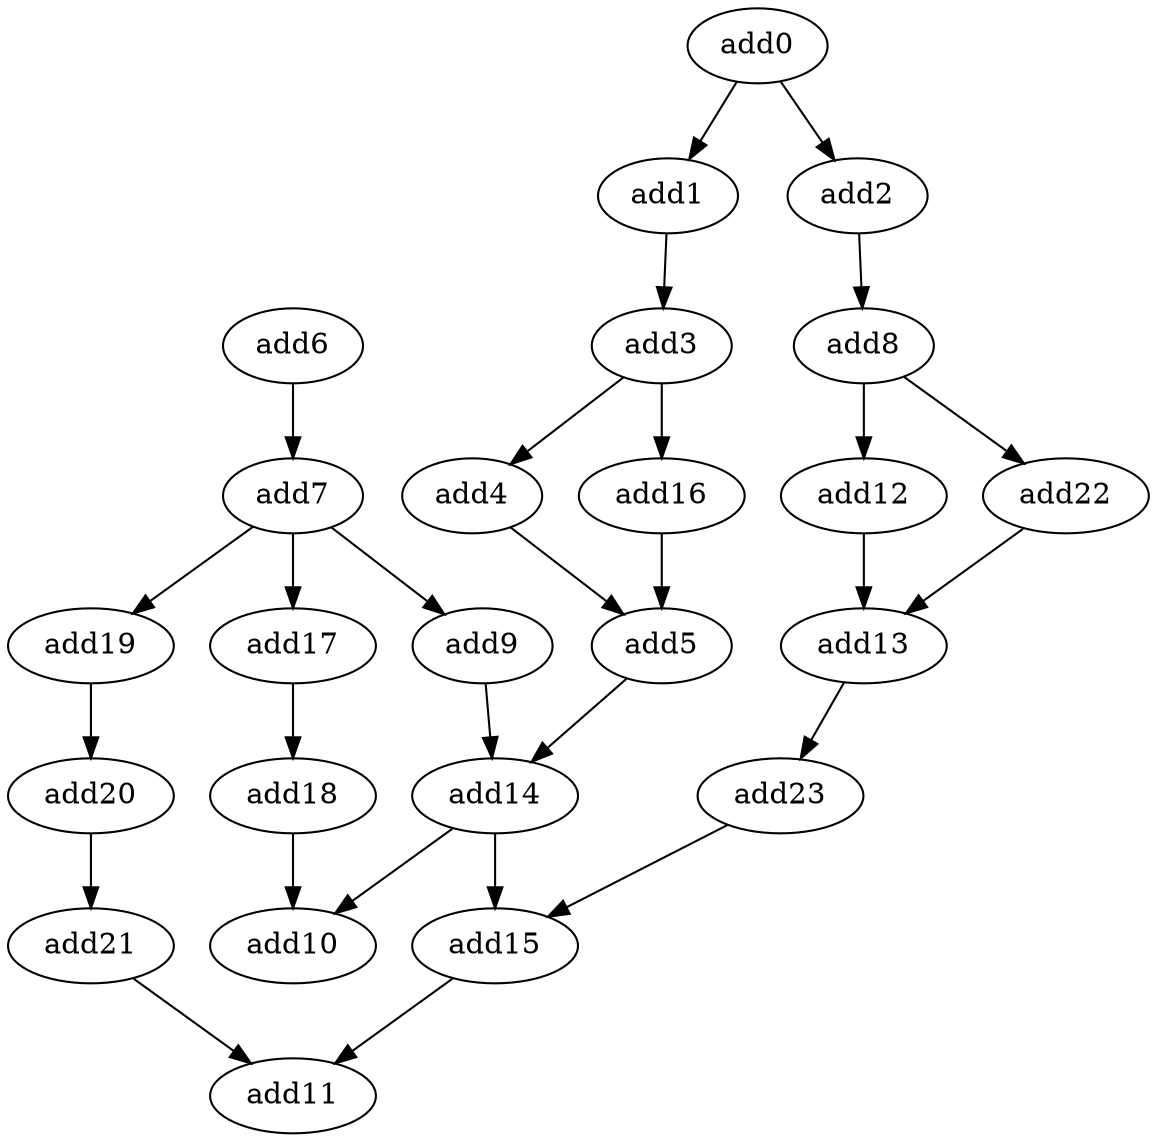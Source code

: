 digraph "G" {
add0 [opcode=add];
add1 [opcode=add];
add2 [opcode=add];
add3 [opcode=add];
add8 [opcode=add];
add4 [opcode=add];
add5 [opcode=add];
add14 [opcode=add];
add6 [opcode=add];
add7 [opcode=add];
add9 [opcode=add];
add10 [opcode=add];
add11 [opcode=add];
add12 [opcode=add];
add13 [opcode=add];
add15 [opcode=add];
add16 [opcode=add];
add17 [opcode=add];
add18 [opcode=add];
add19 [opcode=add];
add20 [opcode=add];
add21 [opcode=add];
add22 [opcode=add];
add23 [opcode=add];
add0 -> add1  [key=0];
add0 -> add2  [key=0];
add1 -> add3  [key=0];
add2 -> add8  [key=0];
add3 -> add4  [key=0];
add3 -> add16  [key=0];
add8 -> add12  [key=0];
add8 -> add22  [key=0];
add4 -> add5  [key=0];
add5 -> add14  [key=0];
add14 -> add10  [key=0];
add14 -> add15  [key=0];
add6 -> add7  [key=0];
add7 -> add9  [key=0];
add7 -> add17  [key=0];
add7 -> add19  [key=0];
add9 -> add14  [key=0];
add12 -> add13  [key=0];
add13 -> add23  [key=0];
add15 -> add11  [key=0];
add16 -> add5  [key=0];
add17 -> add18  [key=0];
add18 -> add10  [key=0];
add19 -> add20  [key=0];
add20 -> add21  [key=0];
add21 -> add11  [key=0];
add22 -> add13  [key=0];
add23 -> add15  [key=0];
}
